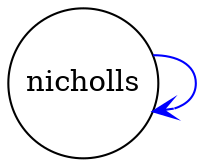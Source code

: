 digraph 6 { 
 K=0.6 
 "nicholls" -> { "nicholls" } [color="blue", arrowhead="vee", penwidth=1, href="#6"]; 
 "nicholls" [shape="circle", fixedsize="true", height=1, width=1, style="filled", fillcolor="white", href="#nicholls"]; 

}